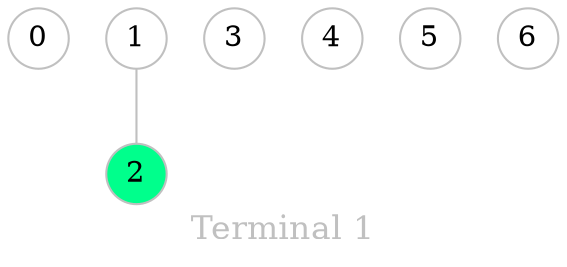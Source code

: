 graph "Terminal 1" {
	graph [bgcolor="#ffffff00" fontcolor=grey fontsize=16 label="Terminal 1" overlap=false]
	node [color=grey fixedsize=true fontsize=14 shape=circle style=filled width=0.4]
	edge [arrowsize=0.7 color=grey fontcolor=grey fontsize=12]
	node [fillcolor="#ffffff"]
	0
	node [fillcolor="#ffffff"]
	1
	node [fillcolor="#00ff8c"]
	2
	node [fillcolor="#ffffff"]
	3
	node [fillcolor="#ffffff"]
	4
	node [fillcolor="#ffffff"]
	5
	node [fillcolor="#ffffff"]
	6
	1 -- 2
}
